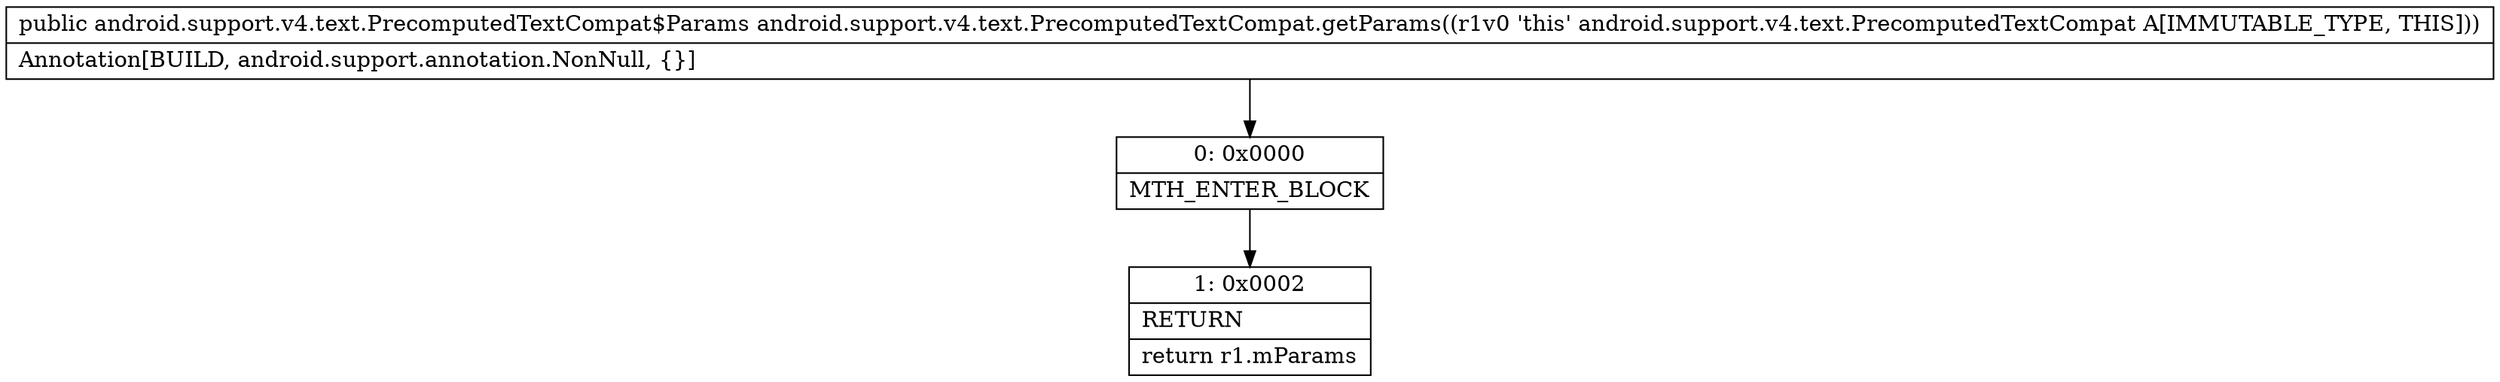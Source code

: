 digraph "CFG forandroid.support.v4.text.PrecomputedTextCompat.getParams()Landroid\/support\/v4\/text\/PrecomputedTextCompat$Params;" {
Node_0 [shape=record,label="{0\:\ 0x0000|MTH_ENTER_BLOCK\l}"];
Node_1 [shape=record,label="{1\:\ 0x0002|RETURN\l|return r1.mParams\l}"];
MethodNode[shape=record,label="{public android.support.v4.text.PrecomputedTextCompat$Params android.support.v4.text.PrecomputedTextCompat.getParams((r1v0 'this' android.support.v4.text.PrecomputedTextCompat A[IMMUTABLE_TYPE, THIS]))  | Annotation[BUILD, android.support.annotation.NonNull, \{\}]\l}"];
MethodNode -> Node_0;
Node_0 -> Node_1;
}

